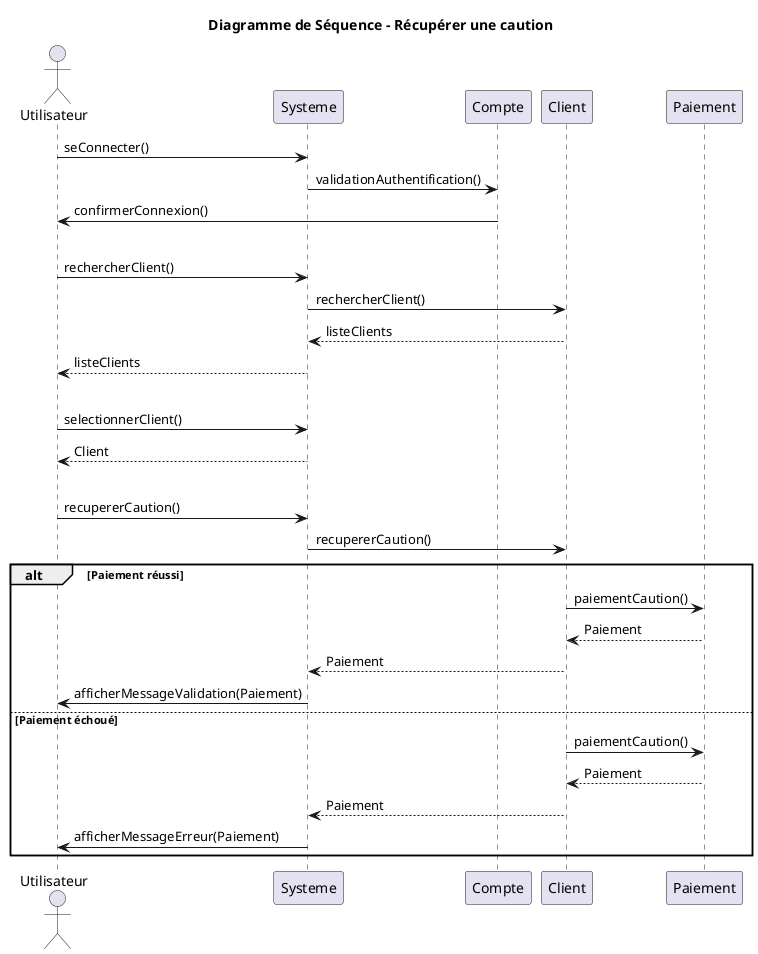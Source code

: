 @startuml
title Diagramme de Séquence - Récupérer une caution
actor Utilisateur
participant Systeme
participant Compte
participant Client
participant Paiement

'Connexion à un compte'
Utilisateur -> Systeme: seConnecter()
Systeme -> Compte: validationAuthentification()
Compte -> Utilisateur: confirmerConnexion()

'Séparation'
|||

'Utilisateur sélectionne un client'
Utilisateur -> Systeme: rechercherClient()
Systeme -> Client: rechercherClient()
return listeClients
Utilisateur <-- Systeme: listeClients


'Séparation'
|||

'Sélection d'un client'
Utilisateur -> Systeme: selectionnerClient()
return Client

'Séparation'
|||

'Utilisateur récupère la caution'
Utilisateur -> Systeme: recupererCaution()
Systeme -> Client: recupererCaution()
alt Paiement réussi
Client -> Paiement: paiementCaution()
return Paiement
Systeme <-- Client: Paiement
Utilisateur <- Systeme: afficherMessageValidation(Paiement)

else Paiement échoué
Client -> Paiement: paiementCaution()
return Paiement
Systeme <-- Client: Paiement
Utilisateur <- Systeme: afficherMessageErreur(Paiement)
end

@enduml